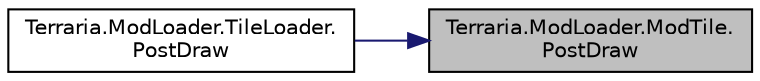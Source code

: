 digraph "Terraria.ModLoader.ModTile.PostDraw"
{
 // LATEX_PDF_SIZE
  edge [fontname="Helvetica",fontsize="10",labelfontname="Helvetica",labelfontsize="10"];
  node [fontname="Helvetica",fontsize="10",shape=record];
  rankdir="RL";
  Node1 [label="Terraria.ModLoader.ModTile.\lPostDraw",height=0.2,width=0.4,color="black", fillcolor="grey75", style="filled", fontcolor="black",tooltip="Allows you to draw things in front of the tile at the given coordinates. This can also be used to do ..."];
  Node1 -> Node2 [dir="back",color="midnightblue",fontsize="10",style="solid",fontname="Helvetica"];
  Node2 [label="Terraria.ModLoader.TileLoader.\lPostDraw",height=0.2,width=0.4,color="black", fillcolor="white", style="filled",URL="$class_terraria_1_1_mod_loader_1_1_tile_loader.html#ad7d1ce7ed339a655772520f5f62100d4",tooltip=" "];
}
